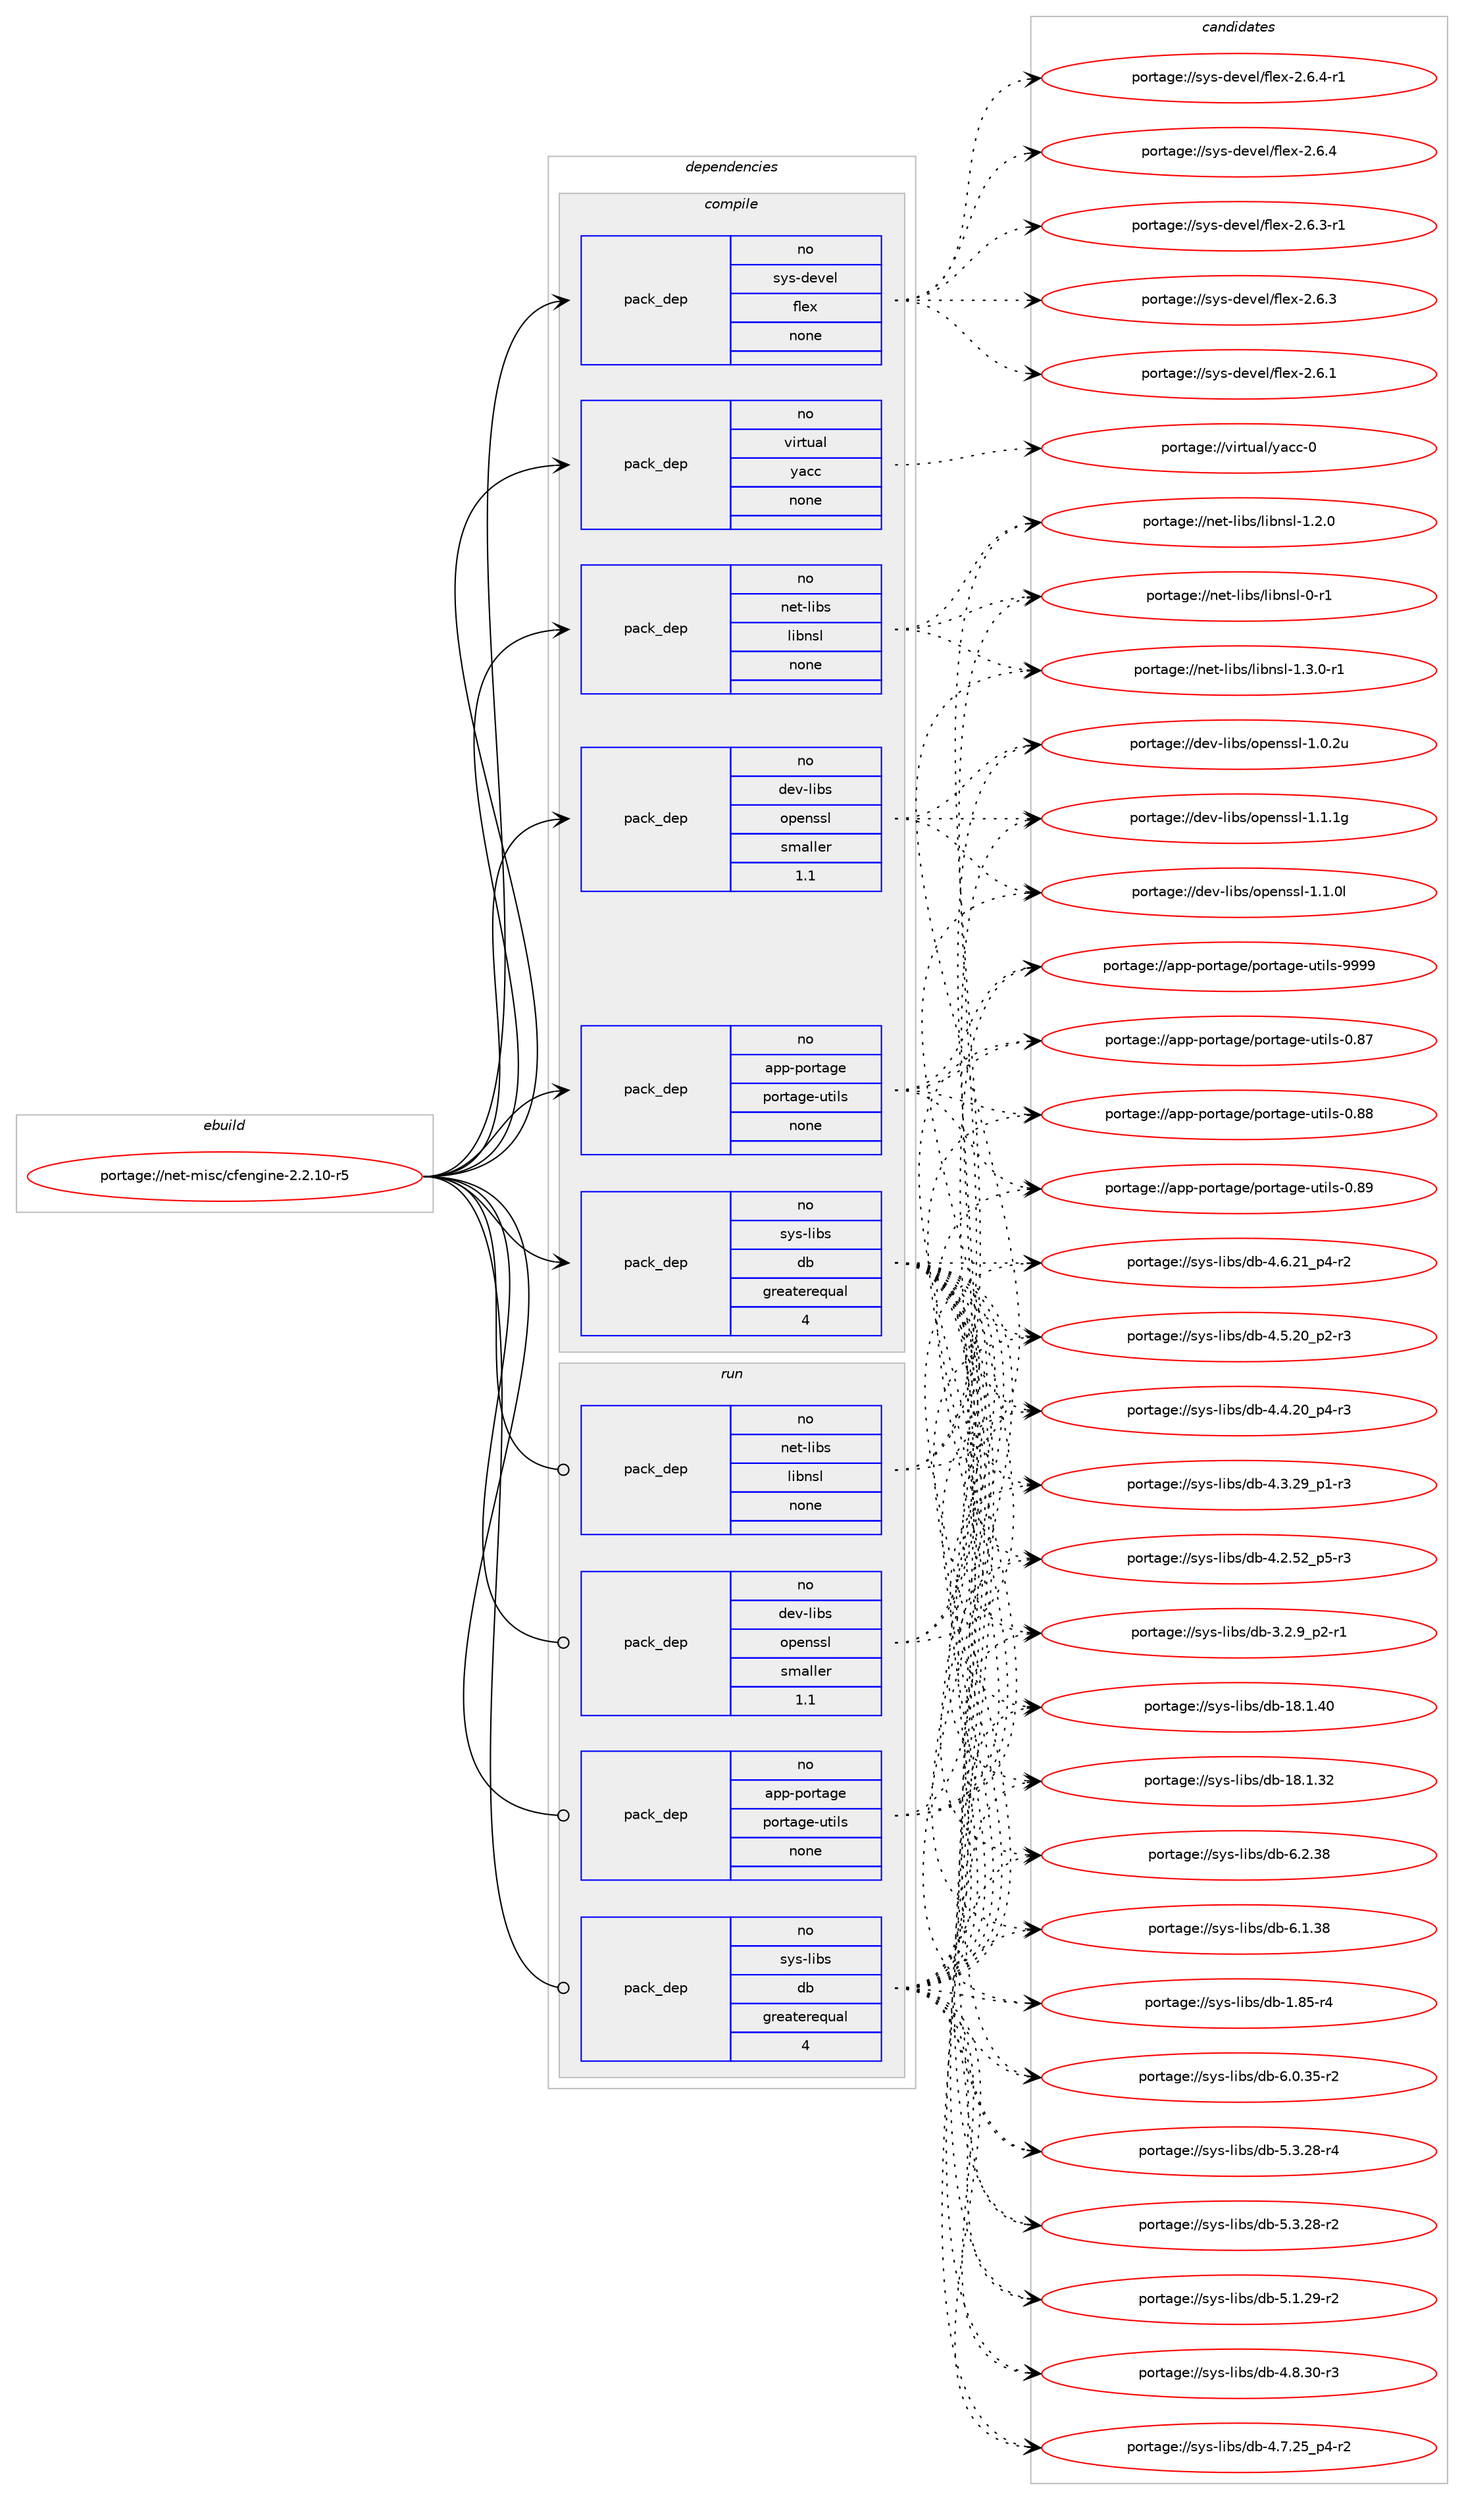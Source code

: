 digraph prolog {

# *************
# Graph options
# *************

newrank=true;
concentrate=true;
compound=true;
graph [rankdir=LR,fontname=Helvetica,fontsize=10,ranksep=1.5];#, ranksep=2.5, nodesep=0.2];
edge  [arrowhead=vee];
node  [fontname=Helvetica,fontsize=10];

# **********
# The ebuild
# **********

subgraph cluster_leftcol {
color=gray;
rank=same;
label=<<i>ebuild</i>>;
id [label="portage://net-misc/cfengine-2.2.10-r5", color=red, width=4, href="../net-misc/cfengine-2.2.10-r5.svg"];
}

# ****************
# The dependencies
# ****************

subgraph cluster_midcol {
color=gray;
label=<<i>dependencies</i>>;
subgraph cluster_compile {
fillcolor="#eeeeee";
style=filled;
label=<<i>compile</i>>;
subgraph pack3239 {
dependency3920 [label=<<TABLE BORDER="0" CELLBORDER="1" CELLSPACING="0" CELLPADDING="4" WIDTH="220"><TR><TD ROWSPAN="6" CELLPADDING="30">pack_dep</TD></TR><TR><TD WIDTH="110">no</TD></TR><TR><TD>app-portage</TD></TR><TR><TD>portage-utils</TD></TR><TR><TD>none</TD></TR><TR><TD></TD></TR></TABLE>>, shape=none, color=blue];
}
id:e -> dependency3920:w [weight=20,style="solid",arrowhead="vee"];
subgraph pack3240 {
dependency3921 [label=<<TABLE BORDER="0" CELLBORDER="1" CELLSPACING="0" CELLPADDING="4" WIDTH="220"><TR><TD ROWSPAN="6" CELLPADDING="30">pack_dep</TD></TR><TR><TD WIDTH="110">no</TD></TR><TR><TD>dev-libs</TD></TR><TR><TD>openssl</TD></TR><TR><TD>smaller</TD></TR><TR><TD>1.1</TD></TR></TABLE>>, shape=none, color=blue];
}
id:e -> dependency3921:w [weight=20,style="solid",arrowhead="vee"];
subgraph pack3241 {
dependency3922 [label=<<TABLE BORDER="0" CELLBORDER="1" CELLSPACING="0" CELLPADDING="4" WIDTH="220"><TR><TD ROWSPAN="6" CELLPADDING="30">pack_dep</TD></TR><TR><TD WIDTH="110">no</TD></TR><TR><TD>net-libs</TD></TR><TR><TD>libnsl</TD></TR><TR><TD>none</TD></TR><TR><TD></TD></TR></TABLE>>, shape=none, color=blue];
}
id:e -> dependency3922:w [weight=20,style="solid",arrowhead="vee"];
subgraph pack3242 {
dependency3923 [label=<<TABLE BORDER="0" CELLBORDER="1" CELLSPACING="0" CELLPADDING="4" WIDTH="220"><TR><TD ROWSPAN="6" CELLPADDING="30">pack_dep</TD></TR><TR><TD WIDTH="110">no</TD></TR><TR><TD>sys-devel</TD></TR><TR><TD>flex</TD></TR><TR><TD>none</TD></TR><TR><TD></TD></TR></TABLE>>, shape=none, color=blue];
}
id:e -> dependency3923:w [weight=20,style="solid",arrowhead="vee"];
subgraph pack3243 {
dependency3924 [label=<<TABLE BORDER="0" CELLBORDER="1" CELLSPACING="0" CELLPADDING="4" WIDTH="220"><TR><TD ROWSPAN="6" CELLPADDING="30">pack_dep</TD></TR><TR><TD WIDTH="110">no</TD></TR><TR><TD>sys-libs</TD></TR><TR><TD>db</TD></TR><TR><TD>greaterequal</TD></TR><TR><TD>4</TD></TR></TABLE>>, shape=none, color=blue];
}
id:e -> dependency3924:w [weight=20,style="solid",arrowhead="vee"];
subgraph pack3244 {
dependency3925 [label=<<TABLE BORDER="0" CELLBORDER="1" CELLSPACING="0" CELLPADDING="4" WIDTH="220"><TR><TD ROWSPAN="6" CELLPADDING="30">pack_dep</TD></TR><TR><TD WIDTH="110">no</TD></TR><TR><TD>virtual</TD></TR><TR><TD>yacc</TD></TR><TR><TD>none</TD></TR><TR><TD></TD></TR></TABLE>>, shape=none, color=blue];
}
id:e -> dependency3925:w [weight=20,style="solid",arrowhead="vee"];
}
subgraph cluster_compileandrun {
fillcolor="#eeeeee";
style=filled;
label=<<i>compile and run</i>>;
}
subgraph cluster_run {
fillcolor="#eeeeee";
style=filled;
label=<<i>run</i>>;
subgraph pack3245 {
dependency3926 [label=<<TABLE BORDER="0" CELLBORDER="1" CELLSPACING="0" CELLPADDING="4" WIDTH="220"><TR><TD ROWSPAN="6" CELLPADDING="30">pack_dep</TD></TR><TR><TD WIDTH="110">no</TD></TR><TR><TD>app-portage</TD></TR><TR><TD>portage-utils</TD></TR><TR><TD>none</TD></TR><TR><TD></TD></TR></TABLE>>, shape=none, color=blue];
}
id:e -> dependency3926:w [weight=20,style="solid",arrowhead="odot"];
subgraph pack3246 {
dependency3927 [label=<<TABLE BORDER="0" CELLBORDER="1" CELLSPACING="0" CELLPADDING="4" WIDTH="220"><TR><TD ROWSPAN="6" CELLPADDING="30">pack_dep</TD></TR><TR><TD WIDTH="110">no</TD></TR><TR><TD>dev-libs</TD></TR><TR><TD>openssl</TD></TR><TR><TD>smaller</TD></TR><TR><TD>1.1</TD></TR></TABLE>>, shape=none, color=blue];
}
id:e -> dependency3927:w [weight=20,style="solid",arrowhead="odot"];
subgraph pack3247 {
dependency3928 [label=<<TABLE BORDER="0" CELLBORDER="1" CELLSPACING="0" CELLPADDING="4" WIDTH="220"><TR><TD ROWSPAN="6" CELLPADDING="30">pack_dep</TD></TR><TR><TD WIDTH="110">no</TD></TR><TR><TD>net-libs</TD></TR><TR><TD>libnsl</TD></TR><TR><TD>none</TD></TR><TR><TD></TD></TR></TABLE>>, shape=none, color=blue];
}
id:e -> dependency3928:w [weight=20,style="solid",arrowhead="odot"];
subgraph pack3248 {
dependency3929 [label=<<TABLE BORDER="0" CELLBORDER="1" CELLSPACING="0" CELLPADDING="4" WIDTH="220"><TR><TD ROWSPAN="6" CELLPADDING="30">pack_dep</TD></TR><TR><TD WIDTH="110">no</TD></TR><TR><TD>sys-libs</TD></TR><TR><TD>db</TD></TR><TR><TD>greaterequal</TD></TR><TR><TD>4</TD></TR></TABLE>>, shape=none, color=blue];
}
id:e -> dependency3929:w [weight=20,style="solid",arrowhead="odot"];
}
}

# **************
# The candidates
# **************

subgraph cluster_choices {
rank=same;
color=gray;
label=<<i>candidates</i>>;

subgraph choice3239 {
color=black;
nodesep=1;
choice9711211245112111114116971031014711211111411697103101451171161051081154557575757 [label="portage://app-portage/portage-utils-9999", color=red, width=4,href="../app-portage/portage-utils-9999.svg"];
choice9711211245112111114116971031014711211111411697103101451171161051081154548465657 [label="portage://app-portage/portage-utils-0.89", color=red, width=4,href="../app-portage/portage-utils-0.89.svg"];
choice9711211245112111114116971031014711211111411697103101451171161051081154548465656 [label="portage://app-portage/portage-utils-0.88", color=red, width=4,href="../app-portage/portage-utils-0.88.svg"];
choice9711211245112111114116971031014711211111411697103101451171161051081154548465655 [label="portage://app-portage/portage-utils-0.87", color=red, width=4,href="../app-portage/portage-utils-0.87.svg"];
dependency3920:e -> choice9711211245112111114116971031014711211111411697103101451171161051081154557575757:w [style=dotted,weight="100"];
dependency3920:e -> choice9711211245112111114116971031014711211111411697103101451171161051081154548465657:w [style=dotted,weight="100"];
dependency3920:e -> choice9711211245112111114116971031014711211111411697103101451171161051081154548465656:w [style=dotted,weight="100"];
dependency3920:e -> choice9711211245112111114116971031014711211111411697103101451171161051081154548465655:w [style=dotted,weight="100"];
}
subgraph choice3240 {
color=black;
nodesep=1;
choice100101118451081059811547111112101110115115108454946494649103 [label="portage://dev-libs/openssl-1.1.1g", color=red, width=4,href="../dev-libs/openssl-1.1.1g.svg"];
choice100101118451081059811547111112101110115115108454946494648108 [label="portage://dev-libs/openssl-1.1.0l", color=red, width=4,href="../dev-libs/openssl-1.1.0l.svg"];
choice100101118451081059811547111112101110115115108454946484650117 [label="portage://dev-libs/openssl-1.0.2u", color=red, width=4,href="../dev-libs/openssl-1.0.2u.svg"];
dependency3921:e -> choice100101118451081059811547111112101110115115108454946494649103:w [style=dotted,weight="100"];
dependency3921:e -> choice100101118451081059811547111112101110115115108454946494648108:w [style=dotted,weight="100"];
dependency3921:e -> choice100101118451081059811547111112101110115115108454946484650117:w [style=dotted,weight="100"];
}
subgraph choice3241 {
color=black;
nodesep=1;
choice110101116451081059811547108105981101151084549465146484511449 [label="portage://net-libs/libnsl-1.3.0-r1", color=red, width=4,href="../net-libs/libnsl-1.3.0-r1.svg"];
choice11010111645108105981154710810598110115108454946504648 [label="portage://net-libs/libnsl-1.2.0", color=red, width=4,href="../net-libs/libnsl-1.2.0.svg"];
choice1101011164510810598115471081059811011510845484511449 [label="portage://net-libs/libnsl-0-r1", color=red, width=4,href="../net-libs/libnsl-0-r1.svg"];
dependency3922:e -> choice110101116451081059811547108105981101151084549465146484511449:w [style=dotted,weight="100"];
dependency3922:e -> choice11010111645108105981154710810598110115108454946504648:w [style=dotted,weight="100"];
dependency3922:e -> choice1101011164510810598115471081059811011510845484511449:w [style=dotted,weight="100"];
}
subgraph choice3242 {
color=black;
nodesep=1;
choice11512111545100101118101108471021081011204550465446524511449 [label="portage://sys-devel/flex-2.6.4-r1", color=red, width=4,href="../sys-devel/flex-2.6.4-r1.svg"];
choice1151211154510010111810110847102108101120455046544652 [label="portage://sys-devel/flex-2.6.4", color=red, width=4,href="../sys-devel/flex-2.6.4.svg"];
choice11512111545100101118101108471021081011204550465446514511449 [label="portage://sys-devel/flex-2.6.3-r1", color=red, width=4,href="../sys-devel/flex-2.6.3-r1.svg"];
choice1151211154510010111810110847102108101120455046544651 [label="portage://sys-devel/flex-2.6.3", color=red, width=4,href="../sys-devel/flex-2.6.3.svg"];
choice1151211154510010111810110847102108101120455046544649 [label="portage://sys-devel/flex-2.6.1", color=red, width=4,href="../sys-devel/flex-2.6.1.svg"];
dependency3923:e -> choice11512111545100101118101108471021081011204550465446524511449:w [style=dotted,weight="100"];
dependency3923:e -> choice1151211154510010111810110847102108101120455046544652:w [style=dotted,weight="100"];
dependency3923:e -> choice11512111545100101118101108471021081011204550465446514511449:w [style=dotted,weight="100"];
dependency3923:e -> choice1151211154510010111810110847102108101120455046544651:w [style=dotted,weight="100"];
dependency3923:e -> choice1151211154510010111810110847102108101120455046544649:w [style=dotted,weight="100"];
}
subgraph choice3243 {
color=black;
nodesep=1;
choice1151211154510810598115471009845544650465156 [label="portage://sys-libs/db-6.2.38", color=red, width=4,href="../sys-libs/db-6.2.38.svg"];
choice1151211154510810598115471009845544649465156 [label="portage://sys-libs/db-6.1.38", color=red, width=4,href="../sys-libs/db-6.1.38.svg"];
choice11512111545108105981154710098455446484651534511450 [label="portage://sys-libs/db-6.0.35-r2", color=red, width=4,href="../sys-libs/db-6.0.35-r2.svg"];
choice11512111545108105981154710098455346514650564511452 [label="portage://sys-libs/db-5.3.28-r4", color=red, width=4,href="../sys-libs/db-5.3.28-r4.svg"];
choice11512111545108105981154710098455346514650564511450 [label="portage://sys-libs/db-5.3.28-r2", color=red, width=4,href="../sys-libs/db-5.3.28-r2.svg"];
choice11512111545108105981154710098455346494650574511450 [label="portage://sys-libs/db-5.1.29-r2", color=red, width=4,href="../sys-libs/db-5.1.29-r2.svg"];
choice11512111545108105981154710098455246564651484511451 [label="portage://sys-libs/db-4.8.30-r3", color=red, width=4,href="../sys-libs/db-4.8.30-r3.svg"];
choice115121115451081059811547100984552465546505395112524511450 [label="portage://sys-libs/db-4.7.25_p4-r2", color=red, width=4,href="../sys-libs/db-4.7.25_p4-r2.svg"];
choice115121115451081059811547100984552465446504995112524511450 [label="portage://sys-libs/db-4.6.21_p4-r2", color=red, width=4,href="../sys-libs/db-4.6.21_p4-r2.svg"];
choice115121115451081059811547100984552465346504895112504511451 [label="portage://sys-libs/db-4.5.20_p2-r3", color=red, width=4,href="../sys-libs/db-4.5.20_p2-r3.svg"];
choice115121115451081059811547100984552465246504895112524511451 [label="portage://sys-libs/db-4.4.20_p4-r3", color=red, width=4,href="../sys-libs/db-4.4.20_p4-r3.svg"];
choice115121115451081059811547100984552465146505795112494511451 [label="portage://sys-libs/db-4.3.29_p1-r3", color=red, width=4,href="../sys-libs/db-4.3.29_p1-r3.svg"];
choice115121115451081059811547100984552465046535095112534511451 [label="portage://sys-libs/db-4.2.52_p5-r3", color=red, width=4,href="../sys-libs/db-4.2.52_p5-r3.svg"];
choice1151211154510810598115471009845514650465795112504511449 [label="portage://sys-libs/db-3.2.9_p2-r1", color=red, width=4,href="../sys-libs/db-3.2.9_p2-r1.svg"];
choice115121115451081059811547100984549564649465248 [label="portage://sys-libs/db-18.1.40", color=red, width=4,href="../sys-libs/db-18.1.40.svg"];
choice115121115451081059811547100984549564649465150 [label="portage://sys-libs/db-18.1.32", color=red, width=4,href="../sys-libs/db-18.1.32.svg"];
choice1151211154510810598115471009845494656534511452 [label="portage://sys-libs/db-1.85-r4", color=red, width=4,href="../sys-libs/db-1.85-r4.svg"];
dependency3924:e -> choice1151211154510810598115471009845544650465156:w [style=dotted,weight="100"];
dependency3924:e -> choice1151211154510810598115471009845544649465156:w [style=dotted,weight="100"];
dependency3924:e -> choice11512111545108105981154710098455446484651534511450:w [style=dotted,weight="100"];
dependency3924:e -> choice11512111545108105981154710098455346514650564511452:w [style=dotted,weight="100"];
dependency3924:e -> choice11512111545108105981154710098455346514650564511450:w [style=dotted,weight="100"];
dependency3924:e -> choice11512111545108105981154710098455346494650574511450:w [style=dotted,weight="100"];
dependency3924:e -> choice11512111545108105981154710098455246564651484511451:w [style=dotted,weight="100"];
dependency3924:e -> choice115121115451081059811547100984552465546505395112524511450:w [style=dotted,weight="100"];
dependency3924:e -> choice115121115451081059811547100984552465446504995112524511450:w [style=dotted,weight="100"];
dependency3924:e -> choice115121115451081059811547100984552465346504895112504511451:w [style=dotted,weight="100"];
dependency3924:e -> choice115121115451081059811547100984552465246504895112524511451:w [style=dotted,weight="100"];
dependency3924:e -> choice115121115451081059811547100984552465146505795112494511451:w [style=dotted,weight="100"];
dependency3924:e -> choice115121115451081059811547100984552465046535095112534511451:w [style=dotted,weight="100"];
dependency3924:e -> choice1151211154510810598115471009845514650465795112504511449:w [style=dotted,weight="100"];
dependency3924:e -> choice115121115451081059811547100984549564649465248:w [style=dotted,weight="100"];
dependency3924:e -> choice115121115451081059811547100984549564649465150:w [style=dotted,weight="100"];
dependency3924:e -> choice1151211154510810598115471009845494656534511452:w [style=dotted,weight="100"];
}
subgraph choice3244 {
color=black;
nodesep=1;
choice11810511411611797108471219799994548 [label="portage://virtual/yacc-0", color=red, width=4,href="../virtual/yacc-0.svg"];
dependency3925:e -> choice11810511411611797108471219799994548:w [style=dotted,weight="100"];
}
subgraph choice3245 {
color=black;
nodesep=1;
choice9711211245112111114116971031014711211111411697103101451171161051081154557575757 [label="portage://app-portage/portage-utils-9999", color=red, width=4,href="../app-portage/portage-utils-9999.svg"];
choice9711211245112111114116971031014711211111411697103101451171161051081154548465657 [label="portage://app-portage/portage-utils-0.89", color=red, width=4,href="../app-portage/portage-utils-0.89.svg"];
choice9711211245112111114116971031014711211111411697103101451171161051081154548465656 [label="portage://app-portage/portage-utils-0.88", color=red, width=4,href="../app-portage/portage-utils-0.88.svg"];
choice9711211245112111114116971031014711211111411697103101451171161051081154548465655 [label="portage://app-portage/portage-utils-0.87", color=red, width=4,href="../app-portage/portage-utils-0.87.svg"];
dependency3926:e -> choice9711211245112111114116971031014711211111411697103101451171161051081154557575757:w [style=dotted,weight="100"];
dependency3926:e -> choice9711211245112111114116971031014711211111411697103101451171161051081154548465657:w [style=dotted,weight="100"];
dependency3926:e -> choice9711211245112111114116971031014711211111411697103101451171161051081154548465656:w [style=dotted,weight="100"];
dependency3926:e -> choice9711211245112111114116971031014711211111411697103101451171161051081154548465655:w [style=dotted,weight="100"];
}
subgraph choice3246 {
color=black;
nodesep=1;
choice100101118451081059811547111112101110115115108454946494649103 [label="portage://dev-libs/openssl-1.1.1g", color=red, width=4,href="../dev-libs/openssl-1.1.1g.svg"];
choice100101118451081059811547111112101110115115108454946494648108 [label="portage://dev-libs/openssl-1.1.0l", color=red, width=4,href="../dev-libs/openssl-1.1.0l.svg"];
choice100101118451081059811547111112101110115115108454946484650117 [label="portage://dev-libs/openssl-1.0.2u", color=red, width=4,href="../dev-libs/openssl-1.0.2u.svg"];
dependency3927:e -> choice100101118451081059811547111112101110115115108454946494649103:w [style=dotted,weight="100"];
dependency3927:e -> choice100101118451081059811547111112101110115115108454946494648108:w [style=dotted,weight="100"];
dependency3927:e -> choice100101118451081059811547111112101110115115108454946484650117:w [style=dotted,weight="100"];
}
subgraph choice3247 {
color=black;
nodesep=1;
choice110101116451081059811547108105981101151084549465146484511449 [label="portage://net-libs/libnsl-1.3.0-r1", color=red, width=4,href="../net-libs/libnsl-1.3.0-r1.svg"];
choice11010111645108105981154710810598110115108454946504648 [label="portage://net-libs/libnsl-1.2.0", color=red, width=4,href="../net-libs/libnsl-1.2.0.svg"];
choice1101011164510810598115471081059811011510845484511449 [label="portage://net-libs/libnsl-0-r1", color=red, width=4,href="../net-libs/libnsl-0-r1.svg"];
dependency3928:e -> choice110101116451081059811547108105981101151084549465146484511449:w [style=dotted,weight="100"];
dependency3928:e -> choice11010111645108105981154710810598110115108454946504648:w [style=dotted,weight="100"];
dependency3928:e -> choice1101011164510810598115471081059811011510845484511449:w [style=dotted,weight="100"];
}
subgraph choice3248 {
color=black;
nodesep=1;
choice1151211154510810598115471009845544650465156 [label="portage://sys-libs/db-6.2.38", color=red, width=4,href="../sys-libs/db-6.2.38.svg"];
choice1151211154510810598115471009845544649465156 [label="portage://sys-libs/db-6.1.38", color=red, width=4,href="../sys-libs/db-6.1.38.svg"];
choice11512111545108105981154710098455446484651534511450 [label="portage://sys-libs/db-6.0.35-r2", color=red, width=4,href="../sys-libs/db-6.0.35-r2.svg"];
choice11512111545108105981154710098455346514650564511452 [label="portage://sys-libs/db-5.3.28-r4", color=red, width=4,href="../sys-libs/db-5.3.28-r4.svg"];
choice11512111545108105981154710098455346514650564511450 [label="portage://sys-libs/db-5.3.28-r2", color=red, width=4,href="../sys-libs/db-5.3.28-r2.svg"];
choice11512111545108105981154710098455346494650574511450 [label="portage://sys-libs/db-5.1.29-r2", color=red, width=4,href="../sys-libs/db-5.1.29-r2.svg"];
choice11512111545108105981154710098455246564651484511451 [label="portage://sys-libs/db-4.8.30-r3", color=red, width=4,href="../sys-libs/db-4.8.30-r3.svg"];
choice115121115451081059811547100984552465546505395112524511450 [label="portage://sys-libs/db-4.7.25_p4-r2", color=red, width=4,href="../sys-libs/db-4.7.25_p4-r2.svg"];
choice115121115451081059811547100984552465446504995112524511450 [label="portage://sys-libs/db-4.6.21_p4-r2", color=red, width=4,href="../sys-libs/db-4.6.21_p4-r2.svg"];
choice115121115451081059811547100984552465346504895112504511451 [label="portage://sys-libs/db-4.5.20_p2-r3", color=red, width=4,href="../sys-libs/db-4.5.20_p2-r3.svg"];
choice115121115451081059811547100984552465246504895112524511451 [label="portage://sys-libs/db-4.4.20_p4-r3", color=red, width=4,href="../sys-libs/db-4.4.20_p4-r3.svg"];
choice115121115451081059811547100984552465146505795112494511451 [label="portage://sys-libs/db-4.3.29_p1-r3", color=red, width=4,href="../sys-libs/db-4.3.29_p1-r3.svg"];
choice115121115451081059811547100984552465046535095112534511451 [label="portage://sys-libs/db-4.2.52_p5-r3", color=red, width=4,href="../sys-libs/db-4.2.52_p5-r3.svg"];
choice1151211154510810598115471009845514650465795112504511449 [label="portage://sys-libs/db-3.2.9_p2-r1", color=red, width=4,href="../sys-libs/db-3.2.9_p2-r1.svg"];
choice115121115451081059811547100984549564649465248 [label="portage://sys-libs/db-18.1.40", color=red, width=4,href="../sys-libs/db-18.1.40.svg"];
choice115121115451081059811547100984549564649465150 [label="portage://sys-libs/db-18.1.32", color=red, width=4,href="../sys-libs/db-18.1.32.svg"];
choice1151211154510810598115471009845494656534511452 [label="portage://sys-libs/db-1.85-r4", color=red, width=4,href="../sys-libs/db-1.85-r4.svg"];
dependency3929:e -> choice1151211154510810598115471009845544650465156:w [style=dotted,weight="100"];
dependency3929:e -> choice1151211154510810598115471009845544649465156:w [style=dotted,weight="100"];
dependency3929:e -> choice11512111545108105981154710098455446484651534511450:w [style=dotted,weight="100"];
dependency3929:e -> choice11512111545108105981154710098455346514650564511452:w [style=dotted,weight="100"];
dependency3929:e -> choice11512111545108105981154710098455346514650564511450:w [style=dotted,weight="100"];
dependency3929:e -> choice11512111545108105981154710098455346494650574511450:w [style=dotted,weight="100"];
dependency3929:e -> choice11512111545108105981154710098455246564651484511451:w [style=dotted,weight="100"];
dependency3929:e -> choice115121115451081059811547100984552465546505395112524511450:w [style=dotted,weight="100"];
dependency3929:e -> choice115121115451081059811547100984552465446504995112524511450:w [style=dotted,weight="100"];
dependency3929:e -> choice115121115451081059811547100984552465346504895112504511451:w [style=dotted,weight="100"];
dependency3929:e -> choice115121115451081059811547100984552465246504895112524511451:w [style=dotted,weight="100"];
dependency3929:e -> choice115121115451081059811547100984552465146505795112494511451:w [style=dotted,weight="100"];
dependency3929:e -> choice115121115451081059811547100984552465046535095112534511451:w [style=dotted,weight="100"];
dependency3929:e -> choice1151211154510810598115471009845514650465795112504511449:w [style=dotted,weight="100"];
dependency3929:e -> choice115121115451081059811547100984549564649465248:w [style=dotted,weight="100"];
dependency3929:e -> choice115121115451081059811547100984549564649465150:w [style=dotted,weight="100"];
dependency3929:e -> choice1151211154510810598115471009845494656534511452:w [style=dotted,weight="100"];
}
}

}
